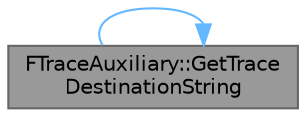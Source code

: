 digraph "FTraceAuxiliary::GetTraceDestinationString"
{
 // INTERACTIVE_SVG=YES
 // LATEX_PDF_SIZE
  bgcolor="transparent";
  edge [fontname=Helvetica,fontsize=10,labelfontname=Helvetica,labelfontsize=10];
  node [fontname=Helvetica,fontsize=10,shape=box,height=0.2,width=0.4];
  rankdir="LR";
  Node1 [id="Node000001",label="FTraceAuxiliary::GetTrace\lDestinationString",height=0.2,width=0.4,color="gray40", fillcolor="grey60", style="filled", fontcolor="black",tooltip="Returns the destination string that is currently being traced to."];
  Node1 -> Node1 [id="edge1_Node000001_Node000001",color="steelblue1",style="solid",tooltip=" "];
}
